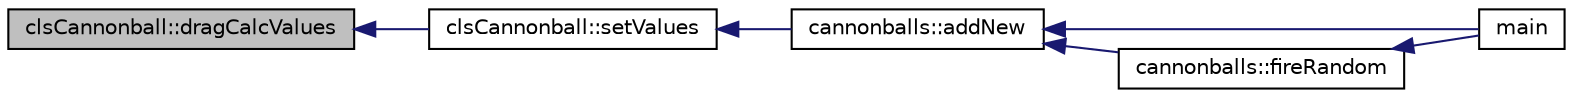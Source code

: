 digraph "clsCannonball::dragCalcValues"
{
  edge [fontname="Helvetica",fontsize="10",labelfontname="Helvetica",labelfontsize="10"];
  node [fontname="Helvetica",fontsize="10",shape=record];
  rankdir="LR";
  Node5 [label="clsCannonball::dragCalcValues",height=0.2,width=0.4,color="black", fillcolor="grey75", style="filled", fontcolor="black"];
  Node5 -> Node6 [dir="back",color="midnightblue",fontsize="10",style="solid",fontname="Helvetica"];
  Node6 [label="clsCannonball::setValues",height=0.2,width=0.4,color="black", fillcolor="white", style="filled",URL="$d0/d89/a00071.html#a73be08543c2d4da1e2097801b425308f"];
  Node6 -> Node7 [dir="back",color="midnightblue",fontsize="10",style="solid",fontname="Helvetica"];
  Node7 [label="cannonballs::addNew",height=0.2,width=0.4,color="black", fillcolor="white", style="filled",URL="$d6/d2d/a00047.html#af7954884906124fbf9c503b2d08b1121"];
  Node7 -> Node8 [dir="back",color="midnightblue",fontsize="10",style="solid",fontname="Helvetica"];
  Node8 [label="main",height=0.2,width=0.4,color="black", fillcolor="white", style="filled",URL="$db/db2/a00020.html#a0ddf1224851353fc92bfbff6f499fa97"];
  Node7 -> Node9 [dir="back",color="midnightblue",fontsize="10",style="solid",fontname="Helvetica"];
  Node9 [label="cannonballs::fireRandom",height=0.2,width=0.4,color="black", fillcolor="white", style="filled",URL="$d6/d2d/a00047.html#ace09197ba994940aaa8725c378a256d9"];
  Node9 -> Node8 [dir="back",color="midnightblue",fontsize="10",style="solid",fontname="Helvetica"];
}
